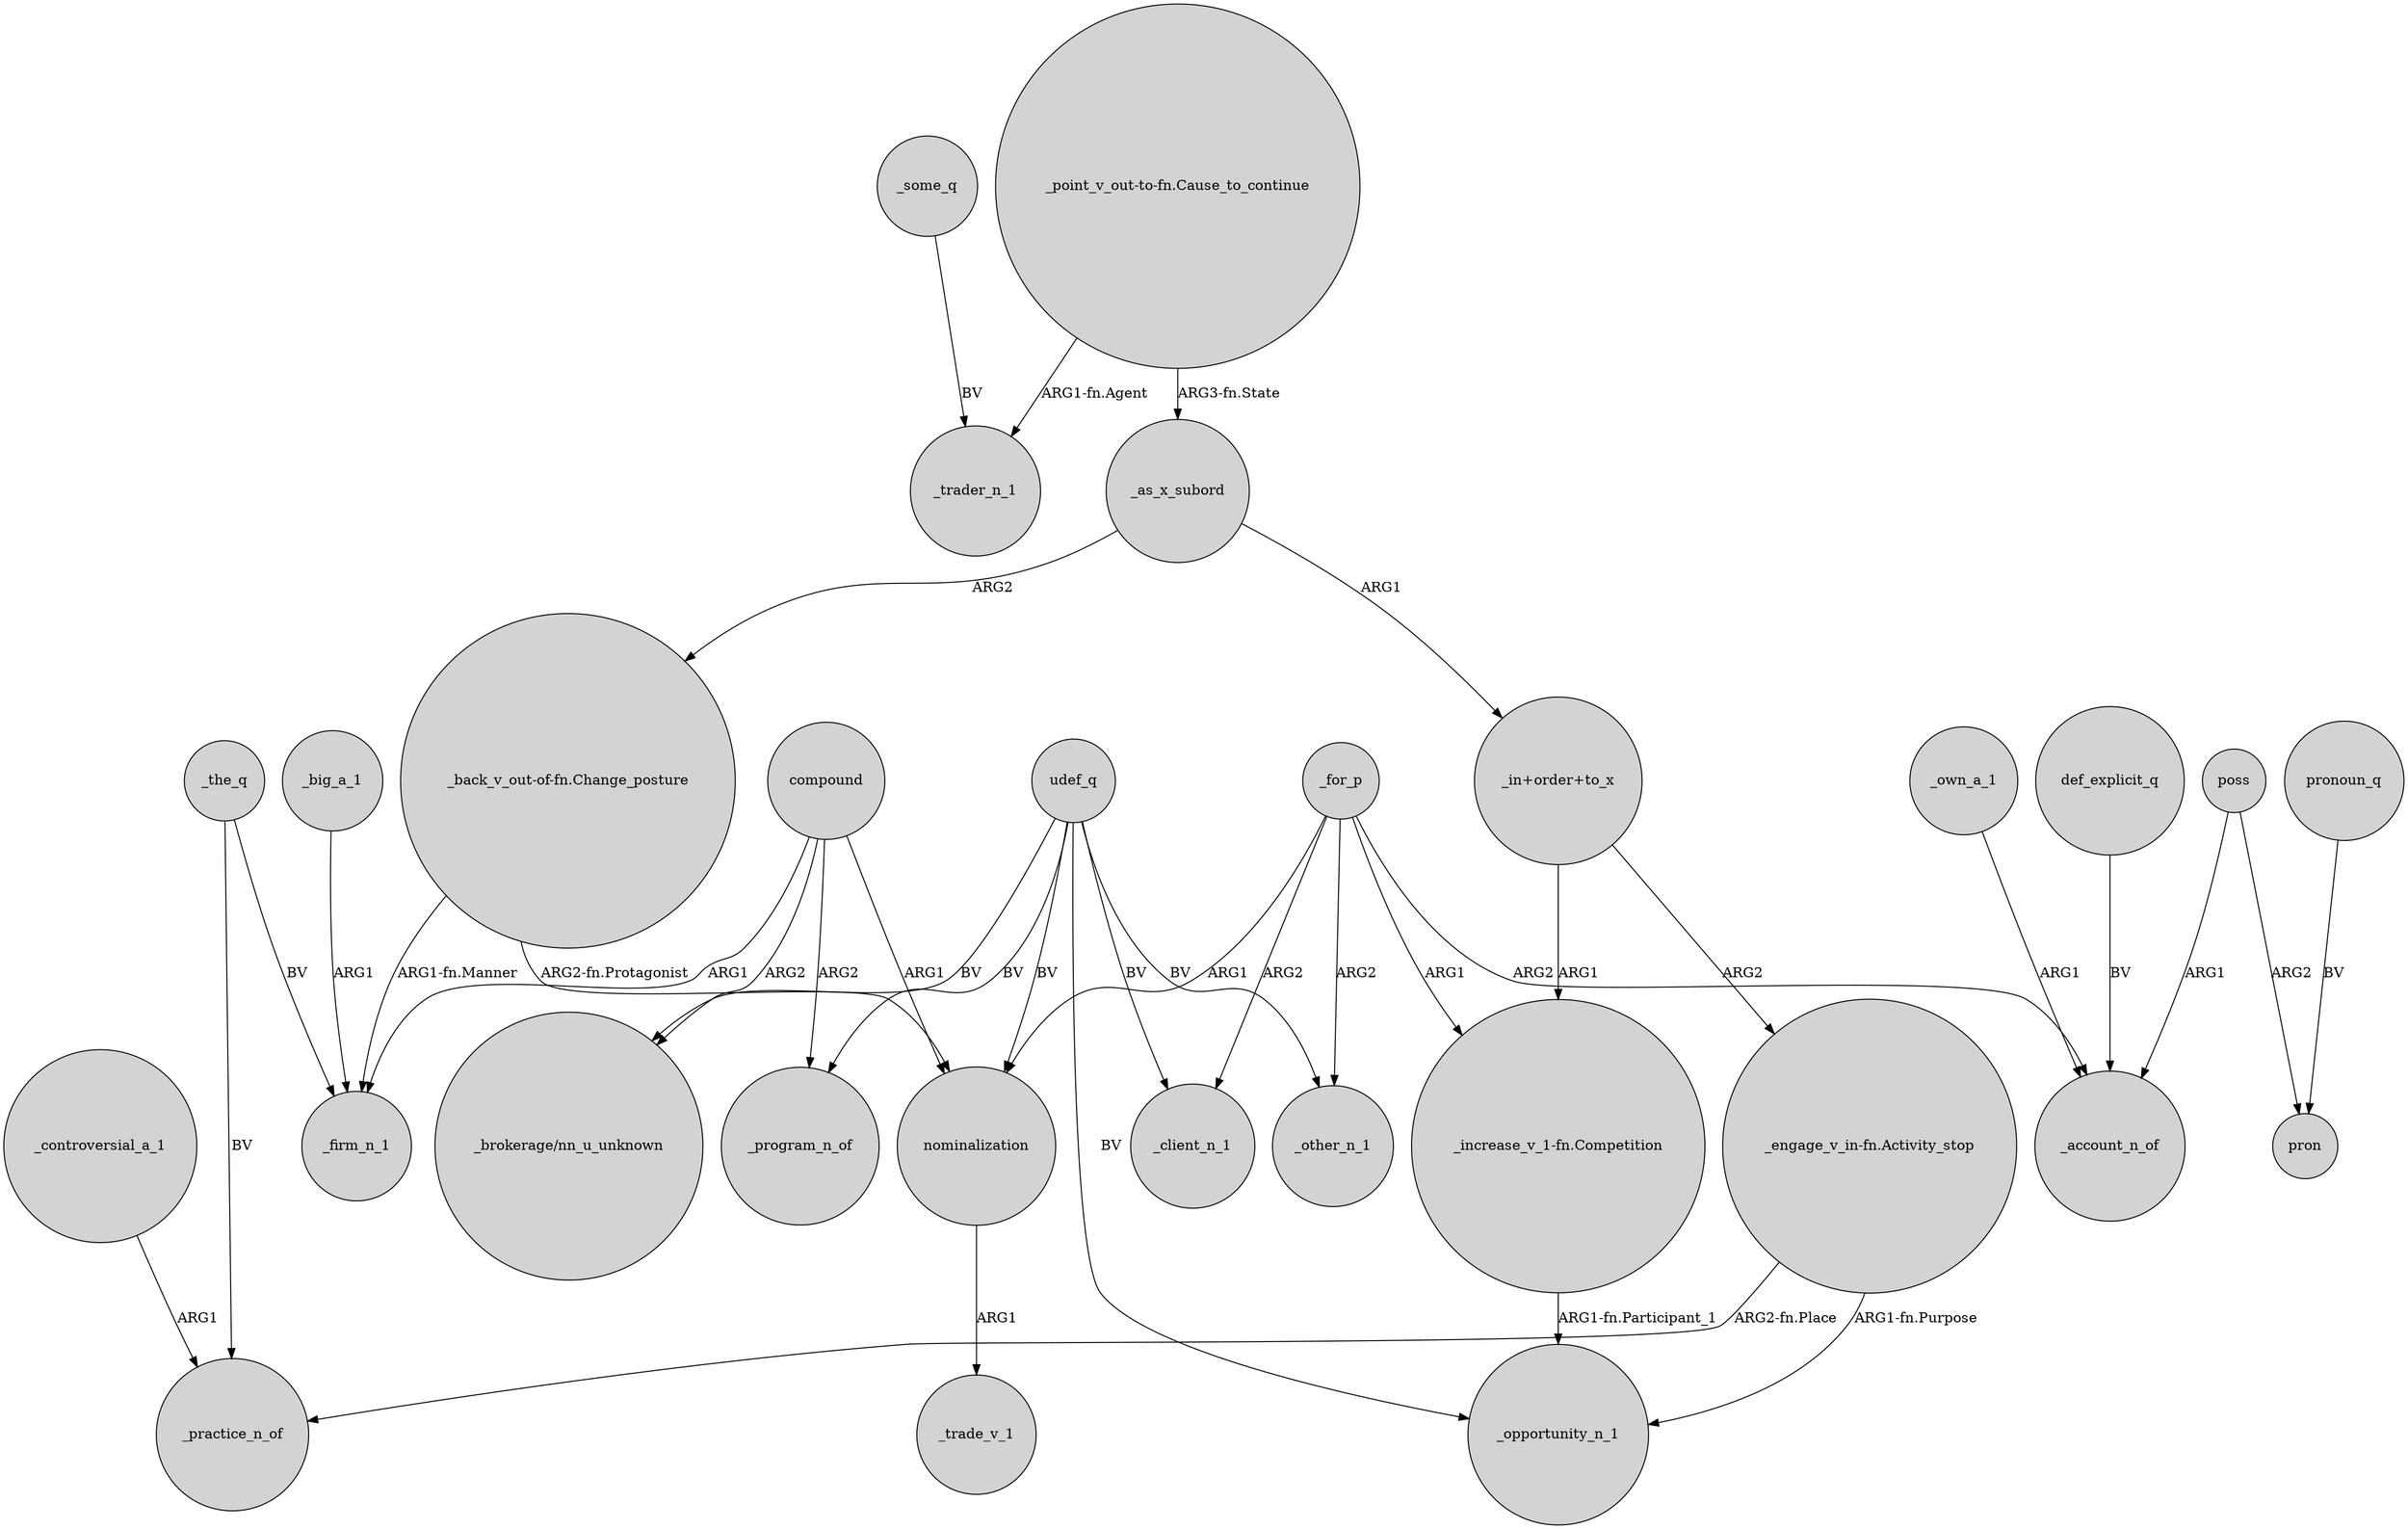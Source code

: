 digraph {
	node [shape=circle style=filled]
	_some_q -> _trader_n_1 [label=BV]
	"_in+order+to_x" -> "_increase_v_1-fn.Competition" [label=ARG1]
	_big_a_1 -> _firm_n_1 [label=ARG1]
	udef_q -> nominalization [label=BV]
	udef_q -> _other_n_1 [label=BV]
	compound -> "_brokerage/nn_u_unknown" [label=ARG2]
	def_explicit_q -> _account_n_of [label=BV]
	_for_p -> "_increase_v_1-fn.Competition" [label=ARG1]
	_as_x_subord -> "_in+order+to_x" [label=ARG1]
	"_engage_v_in-fn.Activity_stop" -> _practice_n_of [label="ARG2-fn.Place"]
	udef_q -> _program_n_of [label=BV]
	udef_q -> _opportunity_n_1 [label=BV]
	_the_q -> _practice_n_of [label=BV]
	udef_q -> "_brokerage/nn_u_unknown" [label=BV]
	"_point_v_out-to-fn.Cause_to_continue" -> _trader_n_1 [label="ARG1-fn.Agent"]
	compound -> _program_n_of [label=ARG2]
	pronoun_q -> pron [label=BV]
	compound -> nominalization [label=ARG1]
	poss -> pron [label=ARG2]
	"_in+order+to_x" -> "_engage_v_in-fn.Activity_stop" [label=ARG2]
	_the_q -> _firm_n_1 [label=BV]
	_for_p -> _other_n_1 [label=ARG2]
	"_increase_v_1-fn.Competition" -> _opportunity_n_1 [label="ARG1-fn.Participant_1"]
	_controversial_a_1 -> _practice_n_of [label=ARG1]
	"_engage_v_in-fn.Activity_stop" -> _opportunity_n_1 [label="ARG1-fn.Purpose"]
	_for_p -> nominalization [label=ARG1]
	"_point_v_out-to-fn.Cause_to_continue" -> _as_x_subord [label="ARG3-fn.State"]
	compound -> _firm_n_1 [label=ARG1]
	_for_p -> _account_n_of [label=ARG2]
	poss -> _account_n_of [label=ARG1]
	udef_q -> _client_n_1 [label=BV]
	_as_x_subord -> "_back_v_out-of-fn.Change_posture" [label=ARG2]
	_own_a_1 -> _account_n_of [label=ARG1]
	"_back_v_out-of-fn.Change_posture" -> _firm_n_1 [label="ARG1-fn.Manner"]
	_for_p -> _client_n_1 [label=ARG2]
	"_back_v_out-of-fn.Change_posture" -> nominalization [label="ARG2-fn.Protagonist"]
	nominalization -> _trade_v_1 [label=ARG1]
}
